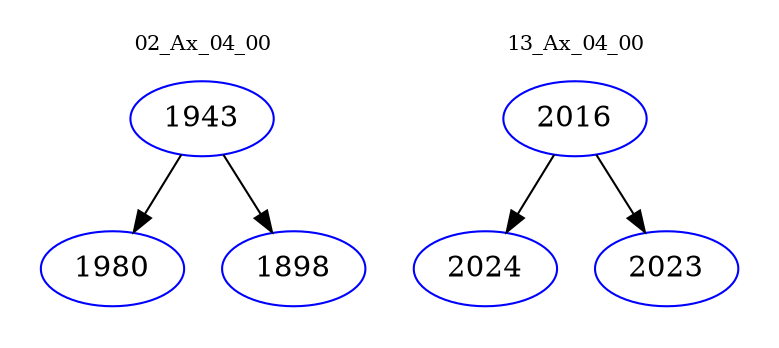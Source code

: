 digraph{
subgraph cluster_0 {
color = white
label = "02_Ax_04_00";
fontsize=10;
T0_1943 [label="1943", color="blue"]
T0_1943 -> T0_1980 [color="black"]
T0_1980 [label="1980", color="blue"]
T0_1943 -> T0_1898 [color="black"]
T0_1898 [label="1898", color="blue"]
}
subgraph cluster_1 {
color = white
label = "13_Ax_04_00";
fontsize=10;
T1_2016 [label="2016", color="blue"]
T1_2016 -> T1_2024 [color="black"]
T1_2024 [label="2024", color="blue"]
T1_2016 -> T1_2023 [color="black"]
T1_2023 [label="2023", color="blue"]
}
}

